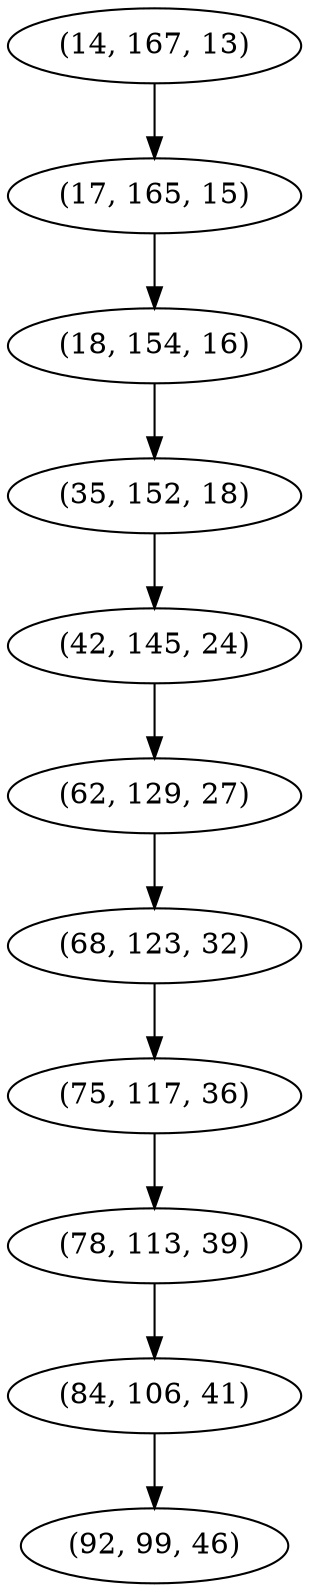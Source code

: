 digraph tree {
    "(14, 167, 13)";
    "(17, 165, 15)";
    "(18, 154, 16)";
    "(35, 152, 18)";
    "(42, 145, 24)";
    "(62, 129, 27)";
    "(68, 123, 32)";
    "(75, 117, 36)";
    "(78, 113, 39)";
    "(84, 106, 41)";
    "(92, 99, 46)";
    "(14, 167, 13)" -> "(17, 165, 15)";
    "(17, 165, 15)" -> "(18, 154, 16)";
    "(18, 154, 16)" -> "(35, 152, 18)";
    "(35, 152, 18)" -> "(42, 145, 24)";
    "(42, 145, 24)" -> "(62, 129, 27)";
    "(62, 129, 27)" -> "(68, 123, 32)";
    "(68, 123, 32)" -> "(75, 117, 36)";
    "(75, 117, 36)" -> "(78, 113, 39)";
    "(78, 113, 39)" -> "(84, 106, 41)";
    "(84, 106, 41)" -> "(92, 99, 46)";
}
